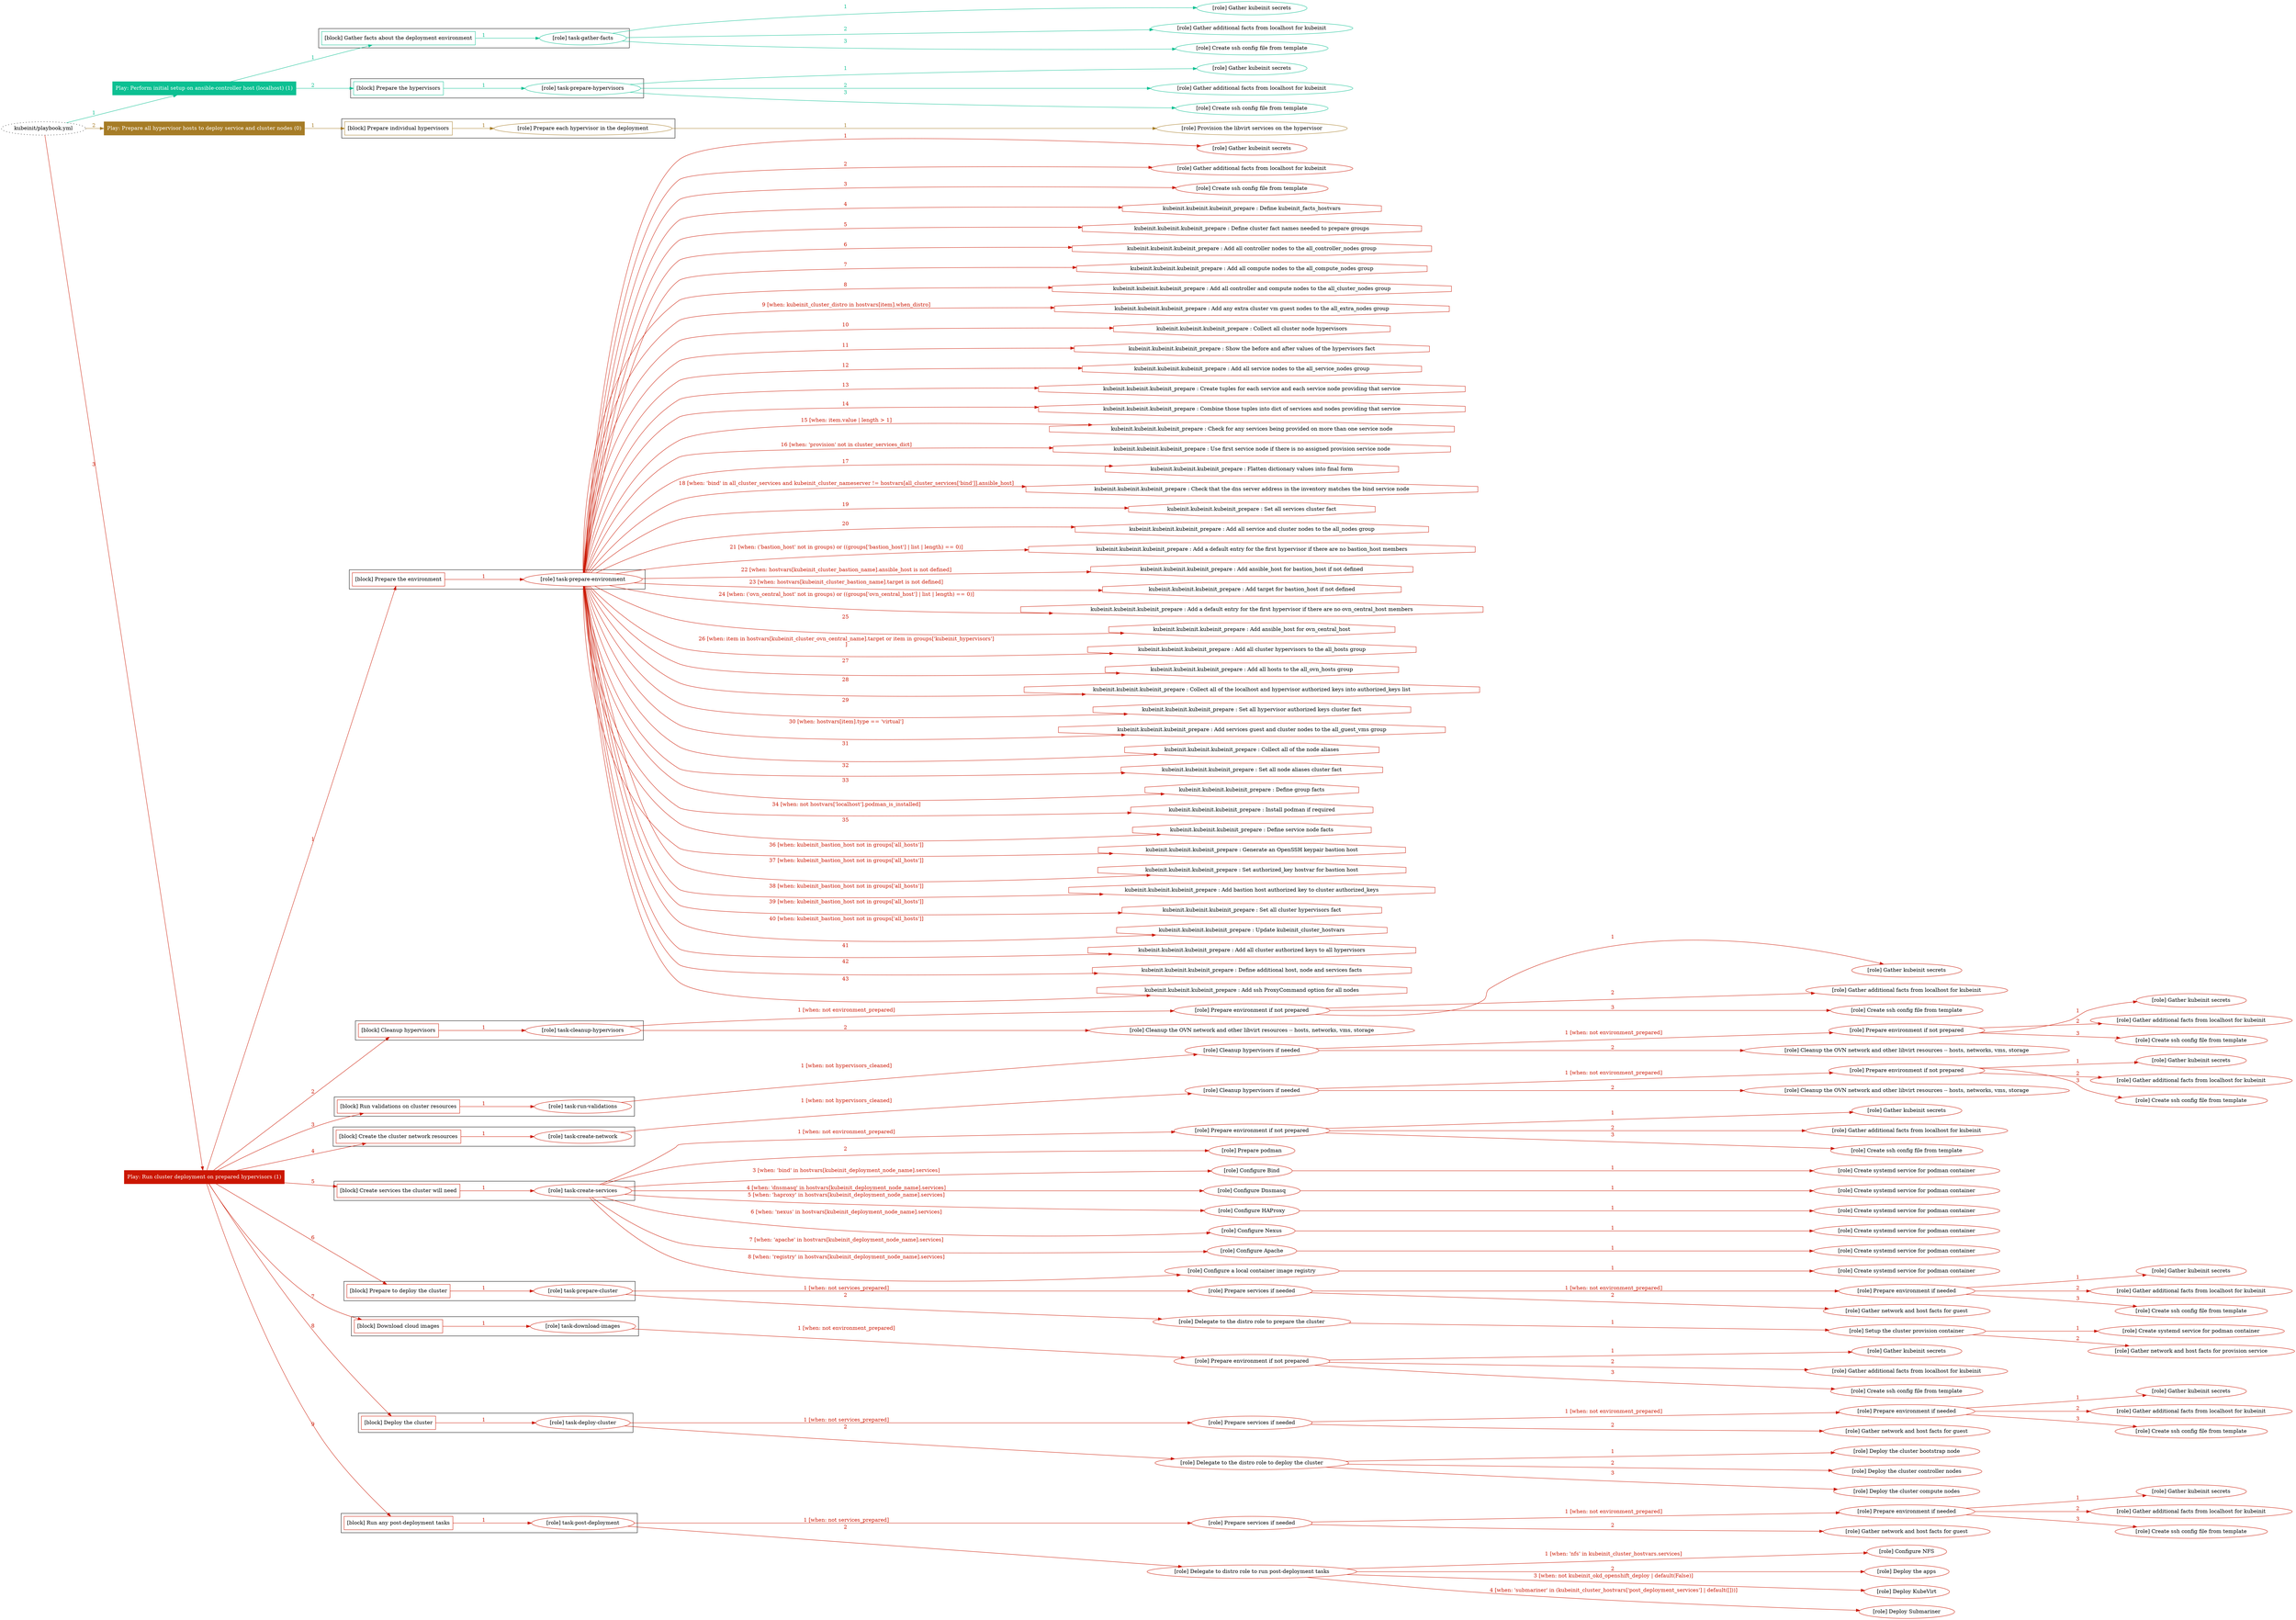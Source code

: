 digraph {
	graph [concentrate=true ordering=in rankdir=LR ratio=fill]
	edge [esep=5 sep=10]
	"kubeinit/playbook.yml" [URL="/home/runner/work/kubeinit/kubeinit/kubeinit/playbook.yml" id=playbook_752134ee style=dotted]
	play_75df3fef [label="Play: Perform initial setup on ansible-controller host (localhost) (1)" URL="/home/runner/work/kubeinit/kubeinit/kubeinit/playbook.yml" color="#0cc092" fontcolor="#ffffff" id=play_75df3fef shape=box style=filled tooltip=localhost]
	"kubeinit/playbook.yml" -> play_75df3fef [label="1 " color="#0cc092" fontcolor="#0cc092" id=edge_9f468cc6 labeltooltip="1 " tooltip="1 "]
	subgraph "Gather kubeinit secrets" {
		role_b68caf70 [label="[role] Gather kubeinit secrets" URL="/home/runner/.ansible/collections/ansible_collections/kubeinit/kubeinit/roles/kubeinit_prepare/tasks/gather_kubeinit_facts.yml" color="#0cc092" id=role_b68caf70 tooltip="Gather kubeinit secrets"]
	}
	subgraph "Gather additional facts from localhost for kubeinit" {
		role_ba1fdf61 [label="[role] Gather additional facts from localhost for kubeinit" URL="/home/runner/.ansible/collections/ansible_collections/kubeinit/kubeinit/roles/kubeinit_prepare/tasks/gather_kubeinit_facts.yml" color="#0cc092" id=role_ba1fdf61 tooltip="Gather additional facts from localhost for kubeinit"]
	}
	subgraph "Create ssh config file from template" {
		role_3a225116 [label="[role] Create ssh config file from template" URL="/home/runner/.ansible/collections/ansible_collections/kubeinit/kubeinit/roles/kubeinit_prepare/tasks/gather_kubeinit_facts.yml" color="#0cc092" id=role_3a225116 tooltip="Create ssh config file from template"]
	}
	subgraph "task-gather-facts" {
		role_0b5f0d66 [label="[role] task-gather-facts" URL="/home/runner/work/kubeinit/kubeinit/kubeinit/playbook.yml" color="#0cc092" id=role_0b5f0d66 tooltip="task-gather-facts"]
		role_0b5f0d66 -> role_b68caf70 [label="1 " color="#0cc092" fontcolor="#0cc092" id=edge_2c664cbd labeltooltip="1 " tooltip="1 "]
		role_0b5f0d66 -> role_ba1fdf61 [label="2 " color="#0cc092" fontcolor="#0cc092" id=edge_79c1301d labeltooltip="2 " tooltip="2 "]
		role_0b5f0d66 -> role_3a225116 [label="3 " color="#0cc092" fontcolor="#0cc092" id=edge_c65ad438 labeltooltip="3 " tooltip="3 "]
	}
	subgraph "Gather kubeinit secrets" {
		role_87bf1240 [label="[role] Gather kubeinit secrets" URL="/home/runner/.ansible/collections/ansible_collections/kubeinit/kubeinit/roles/kubeinit_prepare/tasks/gather_kubeinit_facts.yml" color="#0cc092" id=role_87bf1240 tooltip="Gather kubeinit secrets"]
	}
	subgraph "Gather additional facts from localhost for kubeinit" {
		role_2c0f9d55 [label="[role] Gather additional facts from localhost for kubeinit" URL="/home/runner/.ansible/collections/ansible_collections/kubeinit/kubeinit/roles/kubeinit_prepare/tasks/gather_kubeinit_facts.yml" color="#0cc092" id=role_2c0f9d55 tooltip="Gather additional facts from localhost for kubeinit"]
	}
	subgraph "Create ssh config file from template" {
		role_fdc8255c [label="[role] Create ssh config file from template" URL="/home/runner/.ansible/collections/ansible_collections/kubeinit/kubeinit/roles/kubeinit_prepare/tasks/gather_kubeinit_facts.yml" color="#0cc092" id=role_fdc8255c tooltip="Create ssh config file from template"]
	}
	subgraph "task-prepare-hypervisors" {
		role_a5e6ab99 [label="[role] task-prepare-hypervisors" URL="/home/runner/work/kubeinit/kubeinit/kubeinit/playbook.yml" color="#0cc092" id=role_a5e6ab99 tooltip="task-prepare-hypervisors"]
		role_a5e6ab99 -> role_87bf1240 [label="1 " color="#0cc092" fontcolor="#0cc092" id=edge_a4a82cde labeltooltip="1 " tooltip="1 "]
		role_a5e6ab99 -> role_2c0f9d55 [label="2 " color="#0cc092" fontcolor="#0cc092" id=edge_dc6636c1 labeltooltip="2 " tooltip="2 "]
		role_a5e6ab99 -> role_fdc8255c [label="3 " color="#0cc092" fontcolor="#0cc092" id=edge_32d4f9b8 labeltooltip="3 " tooltip="3 "]
	}
	subgraph "Play: Perform initial setup on ansible-controller host (localhost) (1)" {
		play_75df3fef -> block_e36b1e1a [label=1 color="#0cc092" fontcolor="#0cc092" id=edge_2ca5e898 labeltooltip=1 tooltip=1]
		subgraph cluster_block_e36b1e1a {
			block_e36b1e1a [label="[block] Gather facts about the deployment environment" URL="/home/runner/work/kubeinit/kubeinit/kubeinit/playbook.yml" color="#0cc092" id=block_e36b1e1a labeltooltip="Gather facts about the deployment environment" shape=box tooltip="Gather facts about the deployment environment"]
			block_e36b1e1a -> role_0b5f0d66 [label="1 " color="#0cc092" fontcolor="#0cc092" id=edge_3b0d813e labeltooltip="1 " tooltip="1 "]
		}
		play_75df3fef -> block_3bfddf14 [label=2 color="#0cc092" fontcolor="#0cc092" id=edge_575dc409 labeltooltip=2 tooltip=2]
		subgraph cluster_block_3bfddf14 {
			block_3bfddf14 [label="[block] Prepare the hypervisors" URL="/home/runner/work/kubeinit/kubeinit/kubeinit/playbook.yml" color="#0cc092" id=block_3bfddf14 labeltooltip="Prepare the hypervisors" shape=box tooltip="Prepare the hypervisors"]
			block_3bfddf14 -> role_a5e6ab99 [label="1 " color="#0cc092" fontcolor="#0cc092" id=edge_137e9486 labeltooltip="1 " tooltip="1 "]
		}
	}
	play_04d2af67 [label="Play: Prepare all hypervisor hosts to deploy service and cluster nodes (0)" URL="/home/runner/work/kubeinit/kubeinit/kubeinit/playbook.yml" color="#a67c26" fontcolor="#ffffff" id=play_04d2af67 shape=box style=filled tooltip="Play: Prepare all hypervisor hosts to deploy service and cluster nodes (0)"]
	"kubeinit/playbook.yml" -> play_04d2af67 [label="2 " color="#a67c26" fontcolor="#a67c26" id=edge_537bb804 labeltooltip="2 " tooltip="2 "]
	subgraph "Provision the libvirt services on the hypervisor" {
		role_2d177fbf [label="[role] Provision the libvirt services on the hypervisor" URL="/home/runner/.ansible/collections/ansible_collections/kubeinit/kubeinit/roles/kubeinit_prepare/tasks/prepare_hypervisor.yml" color="#a67c26" id=role_2d177fbf tooltip="Provision the libvirt services on the hypervisor"]
	}
	subgraph "Prepare each hypervisor in the deployment" {
		role_bfb32d62 [label="[role] Prepare each hypervisor in the deployment" URL="/home/runner/work/kubeinit/kubeinit/kubeinit/playbook.yml" color="#a67c26" id=role_bfb32d62 tooltip="Prepare each hypervisor in the deployment"]
		role_bfb32d62 -> role_2d177fbf [label="1 " color="#a67c26" fontcolor="#a67c26" id=edge_8de281ed labeltooltip="1 " tooltip="1 "]
	}
	subgraph "Play: Prepare all hypervisor hosts to deploy service and cluster nodes (0)" {
		play_04d2af67 -> block_42356290 [label=1 color="#a67c26" fontcolor="#a67c26" id=edge_27066638 labeltooltip=1 tooltip=1]
		subgraph cluster_block_42356290 {
			block_42356290 [label="[block] Prepare individual hypervisors" URL="/home/runner/work/kubeinit/kubeinit/kubeinit/playbook.yml" color="#a67c26" id=block_42356290 labeltooltip="Prepare individual hypervisors" shape=box tooltip="Prepare individual hypervisors"]
			block_42356290 -> role_bfb32d62 [label="1 " color="#a67c26" fontcolor="#a67c26" id=edge_e4a68f2b labeltooltip="1 " tooltip="1 "]
		}
	}
	play_3d8d7e05 [label="Play: Run cluster deployment on prepared hypervisors (1)" URL="/home/runner/work/kubeinit/kubeinit/kubeinit/playbook.yml" color="#cb1601" fontcolor="#ffffff" id=play_3d8d7e05 shape=box style=filled tooltip=localhost]
	"kubeinit/playbook.yml" -> play_3d8d7e05 [label="3 " color="#cb1601" fontcolor="#cb1601" id=edge_d527ebd0 labeltooltip="3 " tooltip="3 "]
	subgraph "Gather kubeinit secrets" {
		role_c5af4cba [label="[role] Gather kubeinit secrets" URL="/home/runner/.ansible/collections/ansible_collections/kubeinit/kubeinit/roles/kubeinit_prepare/tasks/gather_kubeinit_facts.yml" color="#cb1601" id=role_c5af4cba tooltip="Gather kubeinit secrets"]
	}
	subgraph "Gather additional facts from localhost for kubeinit" {
		role_a22b7439 [label="[role] Gather additional facts from localhost for kubeinit" URL="/home/runner/.ansible/collections/ansible_collections/kubeinit/kubeinit/roles/kubeinit_prepare/tasks/gather_kubeinit_facts.yml" color="#cb1601" id=role_a22b7439 tooltip="Gather additional facts from localhost for kubeinit"]
	}
	subgraph "Create ssh config file from template" {
		role_e889ae6d [label="[role] Create ssh config file from template" URL="/home/runner/.ansible/collections/ansible_collections/kubeinit/kubeinit/roles/kubeinit_prepare/tasks/gather_kubeinit_facts.yml" color="#cb1601" id=role_e889ae6d tooltip="Create ssh config file from template"]
	}
	subgraph "task-prepare-environment" {
		role_88f955dd [label="[role] task-prepare-environment" URL="/home/runner/work/kubeinit/kubeinit/kubeinit/playbook.yml" color="#cb1601" id=role_88f955dd tooltip="task-prepare-environment"]
		role_88f955dd -> role_c5af4cba [label="1 " color="#cb1601" fontcolor="#cb1601" id=edge_092646fc labeltooltip="1 " tooltip="1 "]
		role_88f955dd -> role_a22b7439 [label="2 " color="#cb1601" fontcolor="#cb1601" id=edge_848d44ab labeltooltip="2 " tooltip="2 "]
		role_88f955dd -> role_e889ae6d [label="3 " color="#cb1601" fontcolor="#cb1601" id=edge_08391ba5 labeltooltip="3 " tooltip="3 "]
		task_94b51f9d [label="kubeinit.kubeinit.kubeinit_prepare : Define kubeinit_facts_hostvars" URL="/home/runner/.ansible/collections/ansible_collections/kubeinit/kubeinit/roles/kubeinit_prepare/tasks/main.yml" color="#cb1601" id=task_94b51f9d shape=octagon tooltip="kubeinit.kubeinit.kubeinit_prepare : Define kubeinit_facts_hostvars"]
		role_88f955dd -> task_94b51f9d [label="4 " color="#cb1601" fontcolor="#cb1601" id=edge_6cf57d6e labeltooltip="4 " tooltip="4 "]
		task_036146f1 [label="kubeinit.kubeinit.kubeinit_prepare : Define cluster fact names needed to prepare groups" URL="/home/runner/.ansible/collections/ansible_collections/kubeinit/kubeinit/roles/kubeinit_prepare/tasks/main.yml" color="#cb1601" id=task_036146f1 shape=octagon tooltip="kubeinit.kubeinit.kubeinit_prepare : Define cluster fact names needed to prepare groups"]
		role_88f955dd -> task_036146f1 [label="5 " color="#cb1601" fontcolor="#cb1601" id=edge_1fc40fb3 labeltooltip="5 " tooltip="5 "]
		task_49ebb0db [label="kubeinit.kubeinit.kubeinit_prepare : Add all controller nodes to the all_controller_nodes group" URL="/home/runner/.ansible/collections/ansible_collections/kubeinit/kubeinit/roles/kubeinit_prepare/tasks/prepare_groups.yml" color="#cb1601" id=task_49ebb0db shape=octagon tooltip="kubeinit.kubeinit.kubeinit_prepare : Add all controller nodes to the all_controller_nodes group"]
		role_88f955dd -> task_49ebb0db [label="6 " color="#cb1601" fontcolor="#cb1601" id=edge_9bc03b3e labeltooltip="6 " tooltip="6 "]
		task_fad4c5d8 [label="kubeinit.kubeinit.kubeinit_prepare : Add all compute nodes to the all_compute_nodes group" URL="/home/runner/.ansible/collections/ansible_collections/kubeinit/kubeinit/roles/kubeinit_prepare/tasks/prepare_groups.yml" color="#cb1601" id=task_fad4c5d8 shape=octagon tooltip="kubeinit.kubeinit.kubeinit_prepare : Add all compute nodes to the all_compute_nodes group"]
		role_88f955dd -> task_fad4c5d8 [label="7 " color="#cb1601" fontcolor="#cb1601" id=edge_b81b6a35 labeltooltip="7 " tooltip="7 "]
		task_81b9e90c [label="kubeinit.kubeinit.kubeinit_prepare : Add all controller and compute nodes to the all_cluster_nodes group" URL="/home/runner/.ansible/collections/ansible_collections/kubeinit/kubeinit/roles/kubeinit_prepare/tasks/prepare_groups.yml" color="#cb1601" id=task_81b9e90c shape=octagon tooltip="kubeinit.kubeinit.kubeinit_prepare : Add all controller and compute nodes to the all_cluster_nodes group"]
		role_88f955dd -> task_81b9e90c [label="8 " color="#cb1601" fontcolor="#cb1601" id=edge_b78bec9e labeltooltip="8 " tooltip="8 "]
		task_d96f0780 [label="kubeinit.kubeinit.kubeinit_prepare : Add any extra cluster vm guest nodes to the all_extra_nodes group" URL="/home/runner/.ansible/collections/ansible_collections/kubeinit/kubeinit/roles/kubeinit_prepare/tasks/prepare_groups.yml" color="#cb1601" id=task_d96f0780 shape=octagon tooltip="kubeinit.kubeinit.kubeinit_prepare : Add any extra cluster vm guest nodes to the all_extra_nodes group"]
		role_88f955dd -> task_d96f0780 [label="9 [when: kubeinit_cluster_distro in hostvars[item].when_distro]" color="#cb1601" fontcolor="#cb1601" id=edge_3ab4dd60 labeltooltip="9 [when: kubeinit_cluster_distro in hostvars[item].when_distro]" tooltip="9 [when: kubeinit_cluster_distro in hostvars[item].when_distro]"]
		task_2360d66d [label="kubeinit.kubeinit.kubeinit_prepare : Collect all cluster node hypervisors" URL="/home/runner/.ansible/collections/ansible_collections/kubeinit/kubeinit/roles/kubeinit_prepare/tasks/prepare_groups.yml" color="#cb1601" id=task_2360d66d shape=octagon tooltip="kubeinit.kubeinit.kubeinit_prepare : Collect all cluster node hypervisors"]
		role_88f955dd -> task_2360d66d [label="10 " color="#cb1601" fontcolor="#cb1601" id=edge_4ce86235 labeltooltip="10 " tooltip="10 "]
		task_b945b4b5 [label="kubeinit.kubeinit.kubeinit_prepare : Show the before and after values of the hypervisors fact" URL="/home/runner/.ansible/collections/ansible_collections/kubeinit/kubeinit/roles/kubeinit_prepare/tasks/prepare_groups.yml" color="#cb1601" id=task_b945b4b5 shape=octagon tooltip="kubeinit.kubeinit.kubeinit_prepare : Show the before and after values of the hypervisors fact"]
		role_88f955dd -> task_b945b4b5 [label="11 " color="#cb1601" fontcolor="#cb1601" id=edge_1474d2c4 labeltooltip="11 " tooltip="11 "]
		task_9ec1b908 [label="kubeinit.kubeinit.kubeinit_prepare : Add all service nodes to the all_service_nodes group" URL="/home/runner/.ansible/collections/ansible_collections/kubeinit/kubeinit/roles/kubeinit_prepare/tasks/prepare_groups.yml" color="#cb1601" id=task_9ec1b908 shape=octagon tooltip="kubeinit.kubeinit.kubeinit_prepare : Add all service nodes to the all_service_nodes group"]
		role_88f955dd -> task_9ec1b908 [label="12 " color="#cb1601" fontcolor="#cb1601" id=edge_1cbb2d48 labeltooltip="12 " tooltip="12 "]
		task_17b5bcce [label="kubeinit.kubeinit.kubeinit_prepare : Create tuples for each service and each service node providing that service" URL="/home/runner/.ansible/collections/ansible_collections/kubeinit/kubeinit/roles/kubeinit_prepare/tasks/prepare_groups.yml" color="#cb1601" id=task_17b5bcce shape=octagon tooltip="kubeinit.kubeinit.kubeinit_prepare : Create tuples for each service and each service node providing that service"]
		role_88f955dd -> task_17b5bcce [label="13 " color="#cb1601" fontcolor="#cb1601" id=edge_3bab067f labeltooltip="13 " tooltip="13 "]
		task_f4231ace [label="kubeinit.kubeinit.kubeinit_prepare : Combine those tuples into dict of services and nodes providing that service" URL="/home/runner/.ansible/collections/ansible_collections/kubeinit/kubeinit/roles/kubeinit_prepare/tasks/prepare_groups.yml" color="#cb1601" id=task_f4231ace shape=octagon tooltip="kubeinit.kubeinit.kubeinit_prepare : Combine those tuples into dict of services and nodes providing that service"]
		role_88f955dd -> task_f4231ace [label="14 " color="#cb1601" fontcolor="#cb1601" id=edge_e56792cc labeltooltip="14 " tooltip="14 "]
		task_2d9d48af [label="kubeinit.kubeinit.kubeinit_prepare : Check for any services being provided on more than one service node" URL="/home/runner/.ansible/collections/ansible_collections/kubeinit/kubeinit/roles/kubeinit_prepare/tasks/prepare_groups.yml" color="#cb1601" id=task_2d9d48af shape=octagon tooltip="kubeinit.kubeinit.kubeinit_prepare : Check for any services being provided on more than one service node"]
		role_88f955dd -> task_2d9d48af [label="15 [when: item.value | length > 1]" color="#cb1601" fontcolor="#cb1601" id=edge_77150597 labeltooltip="15 [when: item.value | length > 1]" tooltip="15 [when: item.value | length > 1]"]
		task_9c1701d6 [label="kubeinit.kubeinit.kubeinit_prepare : Use first service node if there is no assigned provision service node" URL="/home/runner/.ansible/collections/ansible_collections/kubeinit/kubeinit/roles/kubeinit_prepare/tasks/prepare_groups.yml" color="#cb1601" id=task_9c1701d6 shape=octagon tooltip="kubeinit.kubeinit.kubeinit_prepare : Use first service node if there is no assigned provision service node"]
		role_88f955dd -> task_9c1701d6 [label="16 [when: 'provision' not in cluster_services_dict]" color="#cb1601" fontcolor="#cb1601" id=edge_04704c43 labeltooltip="16 [when: 'provision' not in cluster_services_dict]" tooltip="16 [when: 'provision' not in cluster_services_dict]"]
		task_bc0a0022 [label="kubeinit.kubeinit.kubeinit_prepare : Flatten dictionary values into final form" URL="/home/runner/.ansible/collections/ansible_collections/kubeinit/kubeinit/roles/kubeinit_prepare/tasks/prepare_groups.yml" color="#cb1601" id=task_bc0a0022 shape=octagon tooltip="kubeinit.kubeinit.kubeinit_prepare : Flatten dictionary values into final form"]
		role_88f955dd -> task_bc0a0022 [label="17 " color="#cb1601" fontcolor="#cb1601" id=edge_2a0a27ce labeltooltip="17 " tooltip="17 "]
		task_8b9413dc [label="kubeinit.kubeinit.kubeinit_prepare : Check that the dns server address in the inventory matches the bind service node" URL="/home/runner/.ansible/collections/ansible_collections/kubeinit/kubeinit/roles/kubeinit_prepare/tasks/prepare_groups.yml" color="#cb1601" id=task_8b9413dc shape=octagon tooltip="kubeinit.kubeinit.kubeinit_prepare : Check that the dns server address in the inventory matches the bind service node"]
		role_88f955dd -> task_8b9413dc [label="18 [when: 'bind' in all_cluster_services and kubeinit_cluster_nameserver != hostvars[all_cluster_services['bind']].ansible_host]" color="#cb1601" fontcolor="#cb1601" id=edge_350abbe5 labeltooltip="18 [when: 'bind' in all_cluster_services and kubeinit_cluster_nameserver != hostvars[all_cluster_services['bind']].ansible_host]" tooltip="18 [when: 'bind' in all_cluster_services and kubeinit_cluster_nameserver != hostvars[all_cluster_services['bind']].ansible_host]"]
		task_d283a5b6 [label="kubeinit.kubeinit.kubeinit_prepare : Set all services cluster fact" URL="/home/runner/.ansible/collections/ansible_collections/kubeinit/kubeinit/roles/kubeinit_prepare/tasks/prepare_groups.yml" color="#cb1601" id=task_d283a5b6 shape=octagon tooltip="kubeinit.kubeinit.kubeinit_prepare : Set all services cluster fact"]
		role_88f955dd -> task_d283a5b6 [label="19 " color="#cb1601" fontcolor="#cb1601" id=edge_b7dd0cbd labeltooltip="19 " tooltip="19 "]
		task_ebf1ac66 [label="kubeinit.kubeinit.kubeinit_prepare : Add all service and cluster nodes to the all_nodes group" URL="/home/runner/.ansible/collections/ansible_collections/kubeinit/kubeinit/roles/kubeinit_prepare/tasks/prepare_groups.yml" color="#cb1601" id=task_ebf1ac66 shape=octagon tooltip="kubeinit.kubeinit.kubeinit_prepare : Add all service and cluster nodes to the all_nodes group"]
		role_88f955dd -> task_ebf1ac66 [label="20 " color="#cb1601" fontcolor="#cb1601" id=edge_190efca5 labeltooltip="20 " tooltip="20 "]
		task_19f5f9c1 [label="kubeinit.kubeinit.kubeinit_prepare : Add a default entry for the first hypervisor if there are no bastion_host members" URL="/home/runner/.ansible/collections/ansible_collections/kubeinit/kubeinit/roles/kubeinit_prepare/tasks/prepare_groups.yml" color="#cb1601" id=task_19f5f9c1 shape=octagon tooltip="kubeinit.kubeinit.kubeinit_prepare : Add a default entry for the first hypervisor if there are no bastion_host members"]
		role_88f955dd -> task_19f5f9c1 [label="21 [when: ('bastion_host' not in groups) or ((groups['bastion_host'] | list | length) == 0)]" color="#cb1601" fontcolor="#cb1601" id=edge_1c3f4424 labeltooltip="21 [when: ('bastion_host' not in groups) or ((groups['bastion_host'] | list | length) == 0)]" tooltip="21 [when: ('bastion_host' not in groups) or ((groups['bastion_host'] | list | length) == 0)]"]
		task_47b8e7d1 [label="kubeinit.kubeinit.kubeinit_prepare : Add ansible_host for bastion_host if not defined" URL="/home/runner/.ansible/collections/ansible_collections/kubeinit/kubeinit/roles/kubeinit_prepare/tasks/prepare_groups.yml" color="#cb1601" id=task_47b8e7d1 shape=octagon tooltip="kubeinit.kubeinit.kubeinit_prepare : Add ansible_host for bastion_host if not defined"]
		role_88f955dd -> task_47b8e7d1 [label="22 [when: hostvars[kubeinit_cluster_bastion_name].ansible_host is not defined]" color="#cb1601" fontcolor="#cb1601" id=edge_beaf156d labeltooltip="22 [when: hostvars[kubeinit_cluster_bastion_name].ansible_host is not defined]" tooltip="22 [when: hostvars[kubeinit_cluster_bastion_name].ansible_host is not defined]"]
		task_367f6c62 [label="kubeinit.kubeinit.kubeinit_prepare : Add target for bastion_host if not defined" URL="/home/runner/.ansible/collections/ansible_collections/kubeinit/kubeinit/roles/kubeinit_prepare/tasks/prepare_groups.yml" color="#cb1601" id=task_367f6c62 shape=octagon tooltip="kubeinit.kubeinit.kubeinit_prepare : Add target for bastion_host if not defined"]
		role_88f955dd -> task_367f6c62 [label="23 [when: hostvars[kubeinit_cluster_bastion_name].target is not defined]" color="#cb1601" fontcolor="#cb1601" id=edge_9fb932eb labeltooltip="23 [when: hostvars[kubeinit_cluster_bastion_name].target is not defined]" tooltip="23 [when: hostvars[kubeinit_cluster_bastion_name].target is not defined]"]
		task_76a15b66 [label="kubeinit.kubeinit.kubeinit_prepare : Add a default entry for the first hypervisor if there are no ovn_central_host members" URL="/home/runner/.ansible/collections/ansible_collections/kubeinit/kubeinit/roles/kubeinit_prepare/tasks/prepare_groups.yml" color="#cb1601" id=task_76a15b66 shape=octagon tooltip="kubeinit.kubeinit.kubeinit_prepare : Add a default entry for the first hypervisor if there are no ovn_central_host members"]
		role_88f955dd -> task_76a15b66 [label="24 [when: ('ovn_central_host' not in groups) or ((groups['ovn_central_host'] | list | length) == 0)]" color="#cb1601" fontcolor="#cb1601" id=edge_ee5a43b7 labeltooltip="24 [when: ('ovn_central_host' not in groups) or ((groups['ovn_central_host'] | list | length) == 0)]" tooltip="24 [when: ('ovn_central_host' not in groups) or ((groups['ovn_central_host'] | list | length) == 0)]"]
		task_845a3e39 [label="kubeinit.kubeinit.kubeinit_prepare : Add ansible_host for ovn_central_host" URL="/home/runner/.ansible/collections/ansible_collections/kubeinit/kubeinit/roles/kubeinit_prepare/tasks/prepare_groups.yml" color="#cb1601" id=task_845a3e39 shape=octagon tooltip="kubeinit.kubeinit.kubeinit_prepare : Add ansible_host for ovn_central_host"]
		role_88f955dd -> task_845a3e39 [label="25 " color="#cb1601" fontcolor="#cb1601" id=edge_5fc7ea84 labeltooltip="25 " tooltip="25 "]
		task_93c7c035 [label="kubeinit.kubeinit.kubeinit_prepare : Add all cluster hypervisors to the all_hosts group" URL="/home/runner/.ansible/collections/ansible_collections/kubeinit/kubeinit/roles/kubeinit_prepare/tasks/prepare_groups.yml" color="#cb1601" id=task_93c7c035 shape=octagon tooltip="kubeinit.kubeinit.kubeinit_prepare : Add all cluster hypervisors to the all_hosts group"]
		role_88f955dd -> task_93c7c035 [label="26 [when: item in hostvars[kubeinit_cluster_ovn_central_name].target or item in groups['kubeinit_hypervisors']
]" color="#cb1601" fontcolor="#cb1601" id=edge_13e9d4e0 labeltooltip="26 [when: item in hostvars[kubeinit_cluster_ovn_central_name].target or item in groups['kubeinit_hypervisors']
]" tooltip="26 [when: item in hostvars[kubeinit_cluster_ovn_central_name].target or item in groups['kubeinit_hypervisors']
]"]
		task_7300379c [label="kubeinit.kubeinit.kubeinit_prepare : Add all hosts to the all_ovn_hosts group" URL="/home/runner/.ansible/collections/ansible_collections/kubeinit/kubeinit/roles/kubeinit_prepare/tasks/prepare_groups.yml" color="#cb1601" id=task_7300379c shape=octagon tooltip="kubeinit.kubeinit.kubeinit_prepare : Add all hosts to the all_ovn_hosts group"]
		role_88f955dd -> task_7300379c [label="27 " color="#cb1601" fontcolor="#cb1601" id=edge_1937bc16 labeltooltip="27 " tooltip="27 "]
		task_a6d604b7 [label="kubeinit.kubeinit.kubeinit_prepare : Collect all of the localhost and hypervisor authorized keys into authorized_keys list" URL="/home/runner/.ansible/collections/ansible_collections/kubeinit/kubeinit/roles/kubeinit_prepare/tasks/prepare_groups.yml" color="#cb1601" id=task_a6d604b7 shape=octagon tooltip="kubeinit.kubeinit.kubeinit_prepare : Collect all of the localhost and hypervisor authorized keys into authorized_keys list"]
		role_88f955dd -> task_a6d604b7 [label="28 " color="#cb1601" fontcolor="#cb1601" id=edge_38a04043 labeltooltip="28 " tooltip="28 "]
		task_3b0aebc6 [label="kubeinit.kubeinit.kubeinit_prepare : Set all hypervisor authorized keys cluster fact" URL="/home/runner/.ansible/collections/ansible_collections/kubeinit/kubeinit/roles/kubeinit_prepare/tasks/prepare_groups.yml" color="#cb1601" id=task_3b0aebc6 shape=octagon tooltip="kubeinit.kubeinit.kubeinit_prepare : Set all hypervisor authorized keys cluster fact"]
		role_88f955dd -> task_3b0aebc6 [label="29 " color="#cb1601" fontcolor="#cb1601" id=edge_997cb54b labeltooltip="29 " tooltip="29 "]
		task_777a2028 [label="kubeinit.kubeinit.kubeinit_prepare : Add services guest and cluster nodes to the all_guest_vms group" URL="/home/runner/.ansible/collections/ansible_collections/kubeinit/kubeinit/roles/kubeinit_prepare/tasks/prepare_groups.yml" color="#cb1601" id=task_777a2028 shape=octagon tooltip="kubeinit.kubeinit.kubeinit_prepare : Add services guest and cluster nodes to the all_guest_vms group"]
		role_88f955dd -> task_777a2028 [label="30 [when: hostvars[item].type == 'virtual']" color="#cb1601" fontcolor="#cb1601" id=edge_fefe000b labeltooltip="30 [when: hostvars[item].type == 'virtual']" tooltip="30 [when: hostvars[item].type == 'virtual']"]
		task_2ed2e70d [label="kubeinit.kubeinit.kubeinit_prepare : Collect all of the node aliases" URL="/home/runner/.ansible/collections/ansible_collections/kubeinit/kubeinit/roles/kubeinit_prepare/tasks/prepare_groups.yml" color="#cb1601" id=task_2ed2e70d shape=octagon tooltip="kubeinit.kubeinit.kubeinit_prepare : Collect all of the node aliases"]
		role_88f955dd -> task_2ed2e70d [label="31 " color="#cb1601" fontcolor="#cb1601" id=edge_3b39149b labeltooltip="31 " tooltip="31 "]
		task_67a93386 [label="kubeinit.kubeinit.kubeinit_prepare : Set all node aliases cluster fact" URL="/home/runner/.ansible/collections/ansible_collections/kubeinit/kubeinit/roles/kubeinit_prepare/tasks/prepare_groups.yml" color="#cb1601" id=task_67a93386 shape=octagon tooltip="kubeinit.kubeinit.kubeinit_prepare : Set all node aliases cluster fact"]
		role_88f955dd -> task_67a93386 [label="32 " color="#cb1601" fontcolor="#cb1601" id=edge_d90bada2 labeltooltip="32 " tooltip="32 "]
		task_6429a320 [label="kubeinit.kubeinit.kubeinit_prepare : Define group facts" URL="/home/runner/.ansible/collections/ansible_collections/kubeinit/kubeinit/roles/kubeinit_prepare/tasks/main.yml" color="#cb1601" id=task_6429a320 shape=octagon tooltip="kubeinit.kubeinit.kubeinit_prepare : Define group facts"]
		role_88f955dd -> task_6429a320 [label="33 " color="#cb1601" fontcolor="#cb1601" id=edge_60b06040 labeltooltip="33 " tooltip="33 "]
		task_5c071c66 [label="kubeinit.kubeinit.kubeinit_prepare : Install podman if required" URL="/home/runner/.ansible/collections/ansible_collections/kubeinit/kubeinit/roles/kubeinit_prepare/tasks/main.yml" color="#cb1601" id=task_5c071c66 shape=octagon tooltip="kubeinit.kubeinit.kubeinit_prepare : Install podman if required"]
		role_88f955dd -> task_5c071c66 [label="34 [when: not hostvars['localhost'].podman_is_installed]" color="#cb1601" fontcolor="#cb1601" id=edge_57df558f labeltooltip="34 [when: not hostvars['localhost'].podman_is_installed]" tooltip="34 [when: not hostvars['localhost'].podman_is_installed]"]
		task_d0e37135 [label="kubeinit.kubeinit.kubeinit_prepare : Define service node facts" URL="/home/runner/.ansible/collections/ansible_collections/kubeinit/kubeinit/roles/kubeinit_prepare/tasks/main.yml" color="#cb1601" id=task_d0e37135 shape=octagon tooltip="kubeinit.kubeinit.kubeinit_prepare : Define service node facts"]
		role_88f955dd -> task_d0e37135 [label="35 " color="#cb1601" fontcolor="#cb1601" id=edge_4442ce80 labeltooltip="35 " tooltip="35 "]
		task_81058026 [label="kubeinit.kubeinit.kubeinit_prepare : Generate an OpenSSH keypair bastion host" URL="/home/runner/.ansible/collections/ansible_collections/kubeinit/kubeinit/roles/kubeinit_prepare/tasks/main.yml" color="#cb1601" id=task_81058026 shape=octagon tooltip="kubeinit.kubeinit.kubeinit_prepare : Generate an OpenSSH keypair bastion host"]
		role_88f955dd -> task_81058026 [label="36 [when: kubeinit_bastion_host not in groups['all_hosts']]" color="#cb1601" fontcolor="#cb1601" id=edge_d85b62f3 labeltooltip="36 [when: kubeinit_bastion_host not in groups['all_hosts']]" tooltip="36 [when: kubeinit_bastion_host not in groups['all_hosts']]"]
		task_88f02002 [label="kubeinit.kubeinit.kubeinit_prepare : Set authorized_key hostvar for bastion host" URL="/home/runner/.ansible/collections/ansible_collections/kubeinit/kubeinit/roles/kubeinit_prepare/tasks/main.yml" color="#cb1601" id=task_88f02002 shape=octagon tooltip="kubeinit.kubeinit.kubeinit_prepare : Set authorized_key hostvar for bastion host"]
		role_88f955dd -> task_88f02002 [label="37 [when: kubeinit_bastion_host not in groups['all_hosts']]" color="#cb1601" fontcolor="#cb1601" id=edge_724736f7 labeltooltip="37 [when: kubeinit_bastion_host not in groups['all_hosts']]" tooltip="37 [when: kubeinit_bastion_host not in groups['all_hosts']]"]
		task_056418e2 [label="kubeinit.kubeinit.kubeinit_prepare : Add bastion host authorized key to cluster authorized_keys" URL="/home/runner/.ansible/collections/ansible_collections/kubeinit/kubeinit/roles/kubeinit_prepare/tasks/main.yml" color="#cb1601" id=task_056418e2 shape=octagon tooltip="kubeinit.kubeinit.kubeinit_prepare : Add bastion host authorized key to cluster authorized_keys"]
		role_88f955dd -> task_056418e2 [label="38 [when: kubeinit_bastion_host not in groups['all_hosts']]" color="#cb1601" fontcolor="#cb1601" id=edge_fe80f272 labeltooltip="38 [when: kubeinit_bastion_host not in groups['all_hosts']]" tooltip="38 [when: kubeinit_bastion_host not in groups['all_hosts']]"]
		task_376b114e [label="kubeinit.kubeinit.kubeinit_prepare : Set all cluster hypervisors fact" URL="/home/runner/.ansible/collections/ansible_collections/kubeinit/kubeinit/roles/kubeinit_prepare/tasks/main.yml" color="#cb1601" id=task_376b114e shape=octagon tooltip="kubeinit.kubeinit.kubeinit_prepare : Set all cluster hypervisors fact"]
		role_88f955dd -> task_376b114e [label="39 [when: kubeinit_bastion_host not in groups['all_hosts']]" color="#cb1601" fontcolor="#cb1601" id=edge_9fdee1c9 labeltooltip="39 [when: kubeinit_bastion_host not in groups['all_hosts']]" tooltip="39 [when: kubeinit_bastion_host not in groups['all_hosts']]"]
		task_214363f5 [label="kubeinit.kubeinit.kubeinit_prepare : Update kubeinit_cluster_hostvars" URL="/home/runner/.ansible/collections/ansible_collections/kubeinit/kubeinit/roles/kubeinit_prepare/tasks/main.yml" color="#cb1601" id=task_214363f5 shape=octagon tooltip="kubeinit.kubeinit.kubeinit_prepare : Update kubeinit_cluster_hostvars"]
		role_88f955dd -> task_214363f5 [label="40 [when: kubeinit_bastion_host not in groups['all_hosts']]" color="#cb1601" fontcolor="#cb1601" id=edge_47f67860 labeltooltip="40 [when: kubeinit_bastion_host not in groups['all_hosts']]" tooltip="40 [when: kubeinit_bastion_host not in groups['all_hosts']]"]
		task_bad799a6 [label="kubeinit.kubeinit.kubeinit_prepare : Add all cluster authorized keys to all hypervisors" URL="/home/runner/.ansible/collections/ansible_collections/kubeinit/kubeinit/roles/kubeinit_prepare/tasks/main.yml" color="#cb1601" id=task_bad799a6 shape=octagon tooltip="kubeinit.kubeinit.kubeinit_prepare : Add all cluster authorized keys to all hypervisors"]
		role_88f955dd -> task_bad799a6 [label="41 " color="#cb1601" fontcolor="#cb1601" id=edge_fb352312 labeltooltip="41 " tooltip="41 "]
		task_7db6c2d7 [label="kubeinit.kubeinit.kubeinit_prepare : Define additional host, node and services facts" URL="/home/runner/.ansible/collections/ansible_collections/kubeinit/kubeinit/roles/kubeinit_prepare/tasks/main.yml" color="#cb1601" id=task_7db6c2d7 shape=octagon tooltip="kubeinit.kubeinit.kubeinit_prepare : Define additional host, node and services facts"]
		role_88f955dd -> task_7db6c2d7 [label="42 " color="#cb1601" fontcolor="#cb1601" id=edge_87be7cfb labeltooltip="42 " tooltip="42 "]
		task_90dccc0b [label="kubeinit.kubeinit.kubeinit_prepare : Add ssh ProxyCommand option for all nodes" URL="/home/runner/.ansible/collections/ansible_collections/kubeinit/kubeinit/roles/kubeinit_prepare/tasks/main.yml" color="#cb1601" id=task_90dccc0b shape=octagon tooltip="kubeinit.kubeinit.kubeinit_prepare : Add ssh ProxyCommand option for all nodes"]
		role_88f955dd -> task_90dccc0b [label="43 " color="#cb1601" fontcolor="#cb1601" id=edge_8a79ebcf labeltooltip="43 " tooltip="43 "]
	}
	subgraph "Gather kubeinit secrets" {
		role_004e5e65 [label="[role] Gather kubeinit secrets" URL="/home/runner/.ansible/collections/ansible_collections/kubeinit/kubeinit/roles/kubeinit_prepare/tasks/gather_kubeinit_facts.yml" color="#cb1601" id=role_004e5e65 tooltip="Gather kubeinit secrets"]
	}
	subgraph "Gather additional facts from localhost for kubeinit" {
		role_183bb129 [label="[role] Gather additional facts from localhost for kubeinit" URL="/home/runner/.ansible/collections/ansible_collections/kubeinit/kubeinit/roles/kubeinit_prepare/tasks/gather_kubeinit_facts.yml" color="#cb1601" id=role_183bb129 tooltip="Gather additional facts from localhost for kubeinit"]
	}
	subgraph "Create ssh config file from template" {
		role_3f50f3e6 [label="[role] Create ssh config file from template" URL="/home/runner/.ansible/collections/ansible_collections/kubeinit/kubeinit/roles/kubeinit_prepare/tasks/gather_kubeinit_facts.yml" color="#cb1601" id=role_3f50f3e6 tooltip="Create ssh config file from template"]
	}
	subgraph "Prepare environment if not prepared" {
		role_a4f969bb [label="[role] Prepare environment if not prepared" URL="/home/runner/.ansible/collections/ansible_collections/kubeinit/kubeinit/roles/kubeinit_prepare/tasks/cleanup_hypervisors.yml" color="#cb1601" id=role_a4f969bb tooltip="Prepare environment if not prepared"]
		role_a4f969bb -> role_004e5e65 [label="1 " color="#cb1601" fontcolor="#cb1601" id=edge_c0c35803 labeltooltip="1 " tooltip="1 "]
		role_a4f969bb -> role_183bb129 [label="2 " color="#cb1601" fontcolor="#cb1601" id=edge_7294bd14 labeltooltip="2 " tooltip="2 "]
		role_a4f969bb -> role_3f50f3e6 [label="3 " color="#cb1601" fontcolor="#cb1601" id=edge_e9ff2259 labeltooltip="3 " tooltip="3 "]
	}
	subgraph "Cleanup the OVN network and other libvirt resources -- hosts, networks, vms, storage" {
		role_c08e3efa [label="[role] Cleanup the OVN network and other libvirt resources -- hosts, networks, vms, storage" URL="/home/runner/.ansible/collections/ansible_collections/kubeinit/kubeinit/roles/kubeinit_prepare/tasks/cleanup_hypervisors.yml" color="#cb1601" id=role_c08e3efa tooltip="Cleanup the OVN network and other libvirt resources -- hosts, networks, vms, storage"]
	}
	subgraph "task-cleanup-hypervisors" {
		role_b4c91184 [label="[role] task-cleanup-hypervisors" URL="/home/runner/work/kubeinit/kubeinit/kubeinit/playbook.yml" color="#cb1601" id=role_b4c91184 tooltip="task-cleanup-hypervisors"]
		role_b4c91184 -> role_a4f969bb [label="1 [when: not environment_prepared]" color="#cb1601" fontcolor="#cb1601" id=edge_77cd065b labeltooltip="1 [when: not environment_prepared]" tooltip="1 [when: not environment_prepared]"]
		role_b4c91184 -> role_c08e3efa [label="2 " color="#cb1601" fontcolor="#cb1601" id=edge_d7387fb2 labeltooltip="2 " tooltip="2 "]
	}
	subgraph "Gather kubeinit secrets" {
		role_c93ab522 [label="[role] Gather kubeinit secrets" URL="/home/runner/.ansible/collections/ansible_collections/kubeinit/kubeinit/roles/kubeinit_prepare/tasks/gather_kubeinit_facts.yml" color="#cb1601" id=role_c93ab522 tooltip="Gather kubeinit secrets"]
	}
	subgraph "Gather additional facts from localhost for kubeinit" {
		role_74251cea [label="[role] Gather additional facts from localhost for kubeinit" URL="/home/runner/.ansible/collections/ansible_collections/kubeinit/kubeinit/roles/kubeinit_prepare/tasks/gather_kubeinit_facts.yml" color="#cb1601" id=role_74251cea tooltip="Gather additional facts from localhost for kubeinit"]
	}
	subgraph "Create ssh config file from template" {
		role_cdefd0a4 [label="[role] Create ssh config file from template" URL="/home/runner/.ansible/collections/ansible_collections/kubeinit/kubeinit/roles/kubeinit_prepare/tasks/gather_kubeinit_facts.yml" color="#cb1601" id=role_cdefd0a4 tooltip="Create ssh config file from template"]
	}
	subgraph "Prepare environment if not prepared" {
		role_11a6170f [label="[role] Prepare environment if not prepared" URL="/home/runner/.ansible/collections/ansible_collections/kubeinit/kubeinit/roles/kubeinit_prepare/tasks/cleanup_hypervisors.yml" color="#cb1601" id=role_11a6170f tooltip="Prepare environment if not prepared"]
		role_11a6170f -> role_c93ab522 [label="1 " color="#cb1601" fontcolor="#cb1601" id=edge_cd712974 labeltooltip="1 " tooltip="1 "]
		role_11a6170f -> role_74251cea [label="2 " color="#cb1601" fontcolor="#cb1601" id=edge_60961d3e labeltooltip="2 " tooltip="2 "]
		role_11a6170f -> role_cdefd0a4 [label="3 " color="#cb1601" fontcolor="#cb1601" id=edge_c8b9bead labeltooltip="3 " tooltip="3 "]
	}
	subgraph "Cleanup the OVN network and other libvirt resources -- hosts, networks, vms, storage" {
		role_5b594cbf [label="[role] Cleanup the OVN network and other libvirt resources -- hosts, networks, vms, storage" URL="/home/runner/.ansible/collections/ansible_collections/kubeinit/kubeinit/roles/kubeinit_prepare/tasks/cleanup_hypervisors.yml" color="#cb1601" id=role_5b594cbf tooltip="Cleanup the OVN network and other libvirt resources -- hosts, networks, vms, storage"]
	}
	subgraph "Cleanup hypervisors if needed" {
		role_b705c1ca [label="[role] Cleanup hypervisors if needed" URL="/home/runner/.ansible/collections/ansible_collections/kubeinit/kubeinit/roles/kubeinit_validations/tasks/main.yml" color="#cb1601" id=role_b705c1ca tooltip="Cleanup hypervisors if needed"]
		role_b705c1ca -> role_11a6170f [label="1 [when: not environment_prepared]" color="#cb1601" fontcolor="#cb1601" id=edge_b33c6a3a labeltooltip="1 [when: not environment_prepared]" tooltip="1 [when: not environment_prepared]"]
		role_b705c1ca -> role_5b594cbf [label="2 " color="#cb1601" fontcolor="#cb1601" id=edge_65d7e2c3 labeltooltip="2 " tooltip="2 "]
	}
	subgraph "task-run-validations" {
		role_8c8953ab [label="[role] task-run-validations" URL="/home/runner/work/kubeinit/kubeinit/kubeinit/playbook.yml" color="#cb1601" id=role_8c8953ab tooltip="task-run-validations"]
		role_8c8953ab -> role_b705c1ca [label="1 [when: not hypervisors_cleaned]" color="#cb1601" fontcolor="#cb1601" id=edge_85b44bdb labeltooltip="1 [when: not hypervisors_cleaned]" tooltip="1 [when: not hypervisors_cleaned]"]
	}
	subgraph "Gather kubeinit secrets" {
		role_d2292410 [label="[role] Gather kubeinit secrets" URL="/home/runner/.ansible/collections/ansible_collections/kubeinit/kubeinit/roles/kubeinit_prepare/tasks/gather_kubeinit_facts.yml" color="#cb1601" id=role_d2292410 tooltip="Gather kubeinit secrets"]
	}
	subgraph "Gather additional facts from localhost for kubeinit" {
		role_b315d7b2 [label="[role] Gather additional facts from localhost for kubeinit" URL="/home/runner/.ansible/collections/ansible_collections/kubeinit/kubeinit/roles/kubeinit_prepare/tasks/gather_kubeinit_facts.yml" color="#cb1601" id=role_b315d7b2 tooltip="Gather additional facts from localhost for kubeinit"]
	}
	subgraph "Create ssh config file from template" {
		role_7daa7386 [label="[role] Create ssh config file from template" URL="/home/runner/.ansible/collections/ansible_collections/kubeinit/kubeinit/roles/kubeinit_prepare/tasks/gather_kubeinit_facts.yml" color="#cb1601" id=role_7daa7386 tooltip="Create ssh config file from template"]
	}
	subgraph "Prepare environment if not prepared" {
		role_32f2e51b [label="[role] Prepare environment if not prepared" URL="/home/runner/.ansible/collections/ansible_collections/kubeinit/kubeinit/roles/kubeinit_prepare/tasks/cleanup_hypervisors.yml" color="#cb1601" id=role_32f2e51b tooltip="Prepare environment if not prepared"]
		role_32f2e51b -> role_d2292410 [label="1 " color="#cb1601" fontcolor="#cb1601" id=edge_64691ae5 labeltooltip="1 " tooltip="1 "]
		role_32f2e51b -> role_b315d7b2 [label="2 " color="#cb1601" fontcolor="#cb1601" id=edge_3a3a6861 labeltooltip="2 " tooltip="2 "]
		role_32f2e51b -> role_7daa7386 [label="3 " color="#cb1601" fontcolor="#cb1601" id=edge_6099dbf5 labeltooltip="3 " tooltip="3 "]
	}
	subgraph "Cleanup the OVN network and other libvirt resources -- hosts, networks, vms, storage" {
		role_686717e5 [label="[role] Cleanup the OVN network and other libvirt resources -- hosts, networks, vms, storage" URL="/home/runner/.ansible/collections/ansible_collections/kubeinit/kubeinit/roles/kubeinit_prepare/tasks/cleanup_hypervisors.yml" color="#cb1601" id=role_686717e5 tooltip="Cleanup the OVN network and other libvirt resources -- hosts, networks, vms, storage"]
	}
	subgraph "Cleanup hypervisors if needed" {
		role_b7b1b260 [label="[role] Cleanup hypervisors if needed" URL="/home/runner/.ansible/collections/ansible_collections/kubeinit/kubeinit/roles/kubeinit_libvirt/tasks/create_network.yml" color="#cb1601" id=role_b7b1b260 tooltip="Cleanup hypervisors if needed"]
		role_b7b1b260 -> role_32f2e51b [label="1 [when: not environment_prepared]" color="#cb1601" fontcolor="#cb1601" id=edge_b56a3020 labeltooltip="1 [when: not environment_prepared]" tooltip="1 [when: not environment_prepared]"]
		role_b7b1b260 -> role_686717e5 [label="2 " color="#cb1601" fontcolor="#cb1601" id=edge_370054da labeltooltip="2 " tooltip="2 "]
	}
	subgraph "task-create-network" {
		role_a3b39efe [label="[role] task-create-network" URL="/home/runner/work/kubeinit/kubeinit/kubeinit/playbook.yml" color="#cb1601" id=role_a3b39efe tooltip="task-create-network"]
		role_a3b39efe -> role_b7b1b260 [label="1 [when: not hypervisors_cleaned]" color="#cb1601" fontcolor="#cb1601" id=edge_f4b61120 labeltooltip="1 [when: not hypervisors_cleaned]" tooltip="1 [when: not hypervisors_cleaned]"]
	}
	subgraph "Gather kubeinit secrets" {
		role_ccd21066 [label="[role] Gather kubeinit secrets" URL="/home/runner/.ansible/collections/ansible_collections/kubeinit/kubeinit/roles/kubeinit_prepare/tasks/gather_kubeinit_facts.yml" color="#cb1601" id=role_ccd21066 tooltip="Gather kubeinit secrets"]
	}
	subgraph "Gather additional facts from localhost for kubeinit" {
		role_e85d1ae6 [label="[role] Gather additional facts from localhost for kubeinit" URL="/home/runner/.ansible/collections/ansible_collections/kubeinit/kubeinit/roles/kubeinit_prepare/tasks/gather_kubeinit_facts.yml" color="#cb1601" id=role_e85d1ae6 tooltip="Gather additional facts from localhost for kubeinit"]
	}
	subgraph "Create ssh config file from template" {
		role_5e6588c3 [label="[role] Create ssh config file from template" URL="/home/runner/.ansible/collections/ansible_collections/kubeinit/kubeinit/roles/kubeinit_prepare/tasks/gather_kubeinit_facts.yml" color="#cb1601" id=role_5e6588c3 tooltip="Create ssh config file from template"]
	}
	subgraph "Prepare environment if not prepared" {
		role_4628551b [label="[role] Prepare environment if not prepared" URL="/home/runner/.ansible/collections/ansible_collections/kubeinit/kubeinit/roles/kubeinit_services/tasks/main.yml" color="#cb1601" id=role_4628551b tooltip="Prepare environment if not prepared"]
		role_4628551b -> role_ccd21066 [label="1 " color="#cb1601" fontcolor="#cb1601" id=edge_97efe739 labeltooltip="1 " tooltip="1 "]
		role_4628551b -> role_e85d1ae6 [label="2 " color="#cb1601" fontcolor="#cb1601" id=edge_7fdce5ae labeltooltip="2 " tooltip="2 "]
		role_4628551b -> role_5e6588c3 [label="3 " color="#cb1601" fontcolor="#cb1601" id=edge_88acb190 labeltooltip="3 " tooltip="3 "]
	}
	subgraph "Prepare podman" {
		role_416bcbe0 [label="[role] Prepare podman" URL="/home/runner/.ansible/collections/ansible_collections/kubeinit/kubeinit/roles/kubeinit_services/tasks/00_create_service_pod.yml" color="#cb1601" id=role_416bcbe0 tooltip="Prepare podman"]
	}
	subgraph "Create systemd service for podman container" {
		role_3159fcd7 [label="[role] Create systemd service for podman container" URL="/home/runner/.ansible/collections/ansible_collections/kubeinit/kubeinit/roles/kubeinit_bind/tasks/main.yml" color="#cb1601" id=role_3159fcd7 tooltip="Create systemd service for podman container"]
	}
	subgraph "Configure Bind" {
		role_b558a18e [label="[role] Configure Bind" URL="/home/runner/.ansible/collections/ansible_collections/kubeinit/kubeinit/roles/kubeinit_services/tasks/start_services_containers.yml" color="#cb1601" id=role_b558a18e tooltip="Configure Bind"]
		role_b558a18e -> role_3159fcd7 [label="1 " color="#cb1601" fontcolor="#cb1601" id=edge_c8c12646 labeltooltip="1 " tooltip="1 "]
	}
	subgraph "Create systemd service for podman container" {
		role_50c323cb [label="[role] Create systemd service for podman container" URL="/home/runner/.ansible/collections/ansible_collections/kubeinit/kubeinit/roles/kubeinit_dnsmasq/tasks/main.yml" color="#cb1601" id=role_50c323cb tooltip="Create systemd service for podman container"]
	}
	subgraph "Configure Dnsmasq" {
		role_bc80a816 [label="[role] Configure Dnsmasq" URL="/home/runner/.ansible/collections/ansible_collections/kubeinit/kubeinit/roles/kubeinit_services/tasks/start_services_containers.yml" color="#cb1601" id=role_bc80a816 tooltip="Configure Dnsmasq"]
		role_bc80a816 -> role_50c323cb [label="1 " color="#cb1601" fontcolor="#cb1601" id=edge_40add086 labeltooltip="1 " tooltip="1 "]
	}
	subgraph "Create systemd service for podman container" {
		role_365614e7 [label="[role] Create systemd service for podman container" URL="/home/runner/.ansible/collections/ansible_collections/kubeinit/kubeinit/roles/kubeinit_haproxy/tasks/main.yml" color="#cb1601" id=role_365614e7 tooltip="Create systemd service for podman container"]
	}
	subgraph "Configure HAProxy" {
		role_880c84c5 [label="[role] Configure HAProxy" URL="/home/runner/.ansible/collections/ansible_collections/kubeinit/kubeinit/roles/kubeinit_services/tasks/start_services_containers.yml" color="#cb1601" id=role_880c84c5 tooltip="Configure HAProxy"]
		role_880c84c5 -> role_365614e7 [label="1 " color="#cb1601" fontcolor="#cb1601" id=edge_43c4b583 labeltooltip="1 " tooltip="1 "]
	}
	subgraph "Create systemd service for podman container" {
		role_e4c32272 [label="[role] Create systemd service for podman container" URL="/home/runner/.ansible/collections/ansible_collections/kubeinit/kubeinit/roles/kubeinit_nexus/tasks/main.yml" color="#cb1601" id=role_e4c32272 tooltip="Create systemd service for podman container"]
	}
	subgraph "Configure Nexus" {
		role_a48628f3 [label="[role] Configure Nexus" URL="/home/runner/.ansible/collections/ansible_collections/kubeinit/kubeinit/roles/kubeinit_services/tasks/start_services_containers.yml" color="#cb1601" id=role_a48628f3 tooltip="Configure Nexus"]
		role_a48628f3 -> role_e4c32272 [label="1 " color="#cb1601" fontcolor="#cb1601" id=edge_17c38015 labeltooltip="1 " tooltip="1 "]
	}
	subgraph "Create systemd service for podman container" {
		role_325d680a [label="[role] Create systemd service for podman container" URL="/home/runner/.ansible/collections/ansible_collections/kubeinit/kubeinit/roles/kubeinit_apache/tasks/main.yml" color="#cb1601" id=role_325d680a tooltip="Create systemd service for podman container"]
	}
	subgraph "Configure Apache" {
		role_c99a25c8 [label="[role] Configure Apache" URL="/home/runner/.ansible/collections/ansible_collections/kubeinit/kubeinit/roles/kubeinit_services/tasks/start_services_containers.yml" color="#cb1601" id=role_c99a25c8 tooltip="Configure Apache"]
		role_c99a25c8 -> role_325d680a [label="1 " color="#cb1601" fontcolor="#cb1601" id=edge_4406a07b labeltooltip="1 " tooltip="1 "]
	}
	subgraph "Create systemd service for podman container" {
		role_a3a295ab [label="[role] Create systemd service for podman container" URL="/home/runner/.ansible/collections/ansible_collections/kubeinit/kubeinit/roles/kubeinit_registry/tasks/main.yml" color="#cb1601" id=role_a3a295ab tooltip="Create systemd service for podman container"]
	}
	subgraph "Configure a local container image registry" {
		role_7379eed5 [label="[role] Configure a local container image registry" URL="/home/runner/.ansible/collections/ansible_collections/kubeinit/kubeinit/roles/kubeinit_services/tasks/start_services_containers.yml" color="#cb1601" id=role_7379eed5 tooltip="Configure a local container image registry"]
		role_7379eed5 -> role_a3a295ab [label="1 " color="#cb1601" fontcolor="#cb1601" id=edge_091e6e39 labeltooltip="1 " tooltip="1 "]
	}
	subgraph "task-create-services" {
		role_160f0487 [label="[role] task-create-services" URL="/home/runner/work/kubeinit/kubeinit/kubeinit/playbook.yml" color="#cb1601" id=role_160f0487 tooltip="task-create-services"]
		role_160f0487 -> role_4628551b [label="1 [when: not environment_prepared]" color="#cb1601" fontcolor="#cb1601" id=edge_df158995 labeltooltip="1 [when: not environment_prepared]" tooltip="1 [when: not environment_prepared]"]
		role_160f0487 -> role_416bcbe0 [label="2 " color="#cb1601" fontcolor="#cb1601" id=edge_24d0280b labeltooltip="2 " tooltip="2 "]
		role_160f0487 -> role_b558a18e [label="3 [when: 'bind' in hostvars[kubeinit_deployment_node_name].services]" color="#cb1601" fontcolor="#cb1601" id=edge_93fffb08 labeltooltip="3 [when: 'bind' in hostvars[kubeinit_deployment_node_name].services]" tooltip="3 [when: 'bind' in hostvars[kubeinit_deployment_node_name].services]"]
		role_160f0487 -> role_bc80a816 [label="4 [when: 'dnsmasq' in hostvars[kubeinit_deployment_node_name].services]" color="#cb1601" fontcolor="#cb1601" id=edge_e7469fec labeltooltip="4 [when: 'dnsmasq' in hostvars[kubeinit_deployment_node_name].services]" tooltip="4 [when: 'dnsmasq' in hostvars[kubeinit_deployment_node_name].services]"]
		role_160f0487 -> role_880c84c5 [label="5 [when: 'haproxy' in hostvars[kubeinit_deployment_node_name].services]" color="#cb1601" fontcolor="#cb1601" id=edge_b509274b labeltooltip="5 [when: 'haproxy' in hostvars[kubeinit_deployment_node_name].services]" tooltip="5 [when: 'haproxy' in hostvars[kubeinit_deployment_node_name].services]"]
		role_160f0487 -> role_a48628f3 [label="6 [when: 'nexus' in hostvars[kubeinit_deployment_node_name].services]" color="#cb1601" fontcolor="#cb1601" id=edge_3bdccb82 labeltooltip="6 [when: 'nexus' in hostvars[kubeinit_deployment_node_name].services]" tooltip="6 [when: 'nexus' in hostvars[kubeinit_deployment_node_name].services]"]
		role_160f0487 -> role_c99a25c8 [label="7 [when: 'apache' in hostvars[kubeinit_deployment_node_name].services]" color="#cb1601" fontcolor="#cb1601" id=edge_fd1ea7fa labeltooltip="7 [when: 'apache' in hostvars[kubeinit_deployment_node_name].services]" tooltip="7 [when: 'apache' in hostvars[kubeinit_deployment_node_name].services]"]
		role_160f0487 -> role_7379eed5 [label="8 [when: 'registry' in hostvars[kubeinit_deployment_node_name].services]" color="#cb1601" fontcolor="#cb1601" id=edge_e9b01ac1 labeltooltip="8 [when: 'registry' in hostvars[kubeinit_deployment_node_name].services]" tooltip="8 [when: 'registry' in hostvars[kubeinit_deployment_node_name].services]"]
	}
	subgraph "Gather kubeinit secrets" {
		role_d95037aa [label="[role] Gather kubeinit secrets" URL="/home/runner/.ansible/collections/ansible_collections/kubeinit/kubeinit/roles/kubeinit_prepare/tasks/gather_kubeinit_facts.yml" color="#cb1601" id=role_d95037aa tooltip="Gather kubeinit secrets"]
	}
	subgraph "Gather additional facts from localhost for kubeinit" {
		role_bf71fff7 [label="[role] Gather additional facts from localhost for kubeinit" URL="/home/runner/.ansible/collections/ansible_collections/kubeinit/kubeinit/roles/kubeinit_prepare/tasks/gather_kubeinit_facts.yml" color="#cb1601" id=role_bf71fff7 tooltip="Gather additional facts from localhost for kubeinit"]
	}
	subgraph "Create ssh config file from template" {
		role_c1a20138 [label="[role] Create ssh config file from template" URL="/home/runner/.ansible/collections/ansible_collections/kubeinit/kubeinit/roles/kubeinit_prepare/tasks/gather_kubeinit_facts.yml" color="#cb1601" id=role_c1a20138 tooltip="Create ssh config file from template"]
	}
	subgraph "Prepare environment if needed" {
		role_56c187c0 [label="[role] Prepare environment if needed" URL="/home/runner/.ansible/collections/ansible_collections/kubeinit/kubeinit/roles/kubeinit_services/tasks/prepare_services.yml" color="#cb1601" id=role_56c187c0 tooltip="Prepare environment if needed"]
		role_56c187c0 -> role_d95037aa [label="1 " color="#cb1601" fontcolor="#cb1601" id=edge_20793a06 labeltooltip="1 " tooltip="1 "]
		role_56c187c0 -> role_bf71fff7 [label="2 " color="#cb1601" fontcolor="#cb1601" id=edge_6723a96c labeltooltip="2 " tooltip="2 "]
		role_56c187c0 -> role_c1a20138 [label="3 " color="#cb1601" fontcolor="#cb1601" id=edge_0bb3cd15 labeltooltip="3 " tooltip="3 "]
	}
	subgraph "Gather network and host facts for guest" {
		role_aaad56cd [label="[role] Gather network and host facts for guest" URL="/home/runner/.ansible/collections/ansible_collections/kubeinit/kubeinit/roles/kubeinit_services/tasks/prepare_services.yml" color="#cb1601" id=role_aaad56cd tooltip="Gather network and host facts for guest"]
	}
	subgraph "Prepare services if needed" {
		role_b98a81ca [label="[role] Prepare services if needed" URL="/home/runner/.ansible/collections/ansible_collections/kubeinit/kubeinit/roles/kubeinit_prepare/tasks/prepare_cluster.yml" color="#cb1601" id=role_b98a81ca tooltip="Prepare services if needed"]
		role_b98a81ca -> role_56c187c0 [label="1 [when: not environment_prepared]" color="#cb1601" fontcolor="#cb1601" id=edge_4b090264 labeltooltip="1 [when: not environment_prepared]" tooltip="1 [when: not environment_prepared]"]
		role_b98a81ca -> role_aaad56cd [label="2 " color="#cb1601" fontcolor="#cb1601" id=edge_449e27bd labeltooltip="2 " tooltip="2 "]
	}
	subgraph "Create systemd service for podman container" {
		role_eb8a041c [label="[role] Create systemd service for podman container" URL="/home/runner/.ansible/collections/ansible_collections/kubeinit/kubeinit/roles/kubeinit_services/tasks/create_provision_container.yml" color="#cb1601" id=role_eb8a041c tooltip="Create systemd service for podman container"]
	}
	subgraph "Gather network and host facts for provision service" {
		role_7134755a [label="[role] Gather network and host facts for provision service" URL="/home/runner/.ansible/collections/ansible_collections/kubeinit/kubeinit/roles/kubeinit_services/tasks/create_provision_container.yml" color="#cb1601" id=role_7134755a tooltip="Gather network and host facts for provision service"]
	}
	subgraph "Setup the cluster provision container" {
		role_39a20338 [label="[role] Setup the cluster provision container" URL="/home/runner/.ansible/collections/ansible_collections/kubeinit/kubeinit/roles/kubeinit_okd/tasks/prepare_cluster.yml" color="#cb1601" id=role_39a20338 tooltip="Setup the cluster provision container"]
		role_39a20338 -> role_eb8a041c [label="1 " color="#cb1601" fontcolor="#cb1601" id=edge_f697d4e4 labeltooltip="1 " tooltip="1 "]
		role_39a20338 -> role_7134755a [label="2 " color="#cb1601" fontcolor="#cb1601" id=edge_b85daff9 labeltooltip="2 " tooltip="2 "]
	}
	subgraph "Delegate to the distro role to prepare the cluster" {
		role_5a924fdb [label="[role] Delegate to the distro role to prepare the cluster" URL="/home/runner/.ansible/collections/ansible_collections/kubeinit/kubeinit/roles/kubeinit_prepare/tasks/prepare_cluster.yml" color="#cb1601" id=role_5a924fdb tooltip="Delegate to the distro role to prepare the cluster"]
		role_5a924fdb -> role_39a20338 [label="1 " color="#cb1601" fontcolor="#cb1601" id=edge_b2c8b162 labeltooltip="1 " tooltip="1 "]
	}
	subgraph "task-prepare-cluster" {
		role_ab7489f2 [label="[role] task-prepare-cluster" URL="/home/runner/work/kubeinit/kubeinit/kubeinit/playbook.yml" color="#cb1601" id=role_ab7489f2 tooltip="task-prepare-cluster"]
		role_ab7489f2 -> role_b98a81ca [label="1 [when: not services_prepared]" color="#cb1601" fontcolor="#cb1601" id=edge_9eb9166d labeltooltip="1 [when: not services_prepared]" tooltip="1 [when: not services_prepared]"]
		role_ab7489f2 -> role_5a924fdb [label="2 " color="#cb1601" fontcolor="#cb1601" id=edge_81522db7 labeltooltip="2 " tooltip="2 "]
	}
	subgraph "Gather kubeinit secrets" {
		role_4fb5ebe0 [label="[role] Gather kubeinit secrets" URL="/home/runner/.ansible/collections/ansible_collections/kubeinit/kubeinit/roles/kubeinit_prepare/tasks/gather_kubeinit_facts.yml" color="#cb1601" id=role_4fb5ebe0 tooltip="Gather kubeinit secrets"]
	}
	subgraph "Gather additional facts from localhost for kubeinit" {
		role_89e50d2a [label="[role] Gather additional facts from localhost for kubeinit" URL="/home/runner/.ansible/collections/ansible_collections/kubeinit/kubeinit/roles/kubeinit_prepare/tasks/gather_kubeinit_facts.yml" color="#cb1601" id=role_89e50d2a tooltip="Gather additional facts from localhost for kubeinit"]
	}
	subgraph "Create ssh config file from template" {
		role_07398d08 [label="[role] Create ssh config file from template" URL="/home/runner/.ansible/collections/ansible_collections/kubeinit/kubeinit/roles/kubeinit_prepare/tasks/gather_kubeinit_facts.yml" color="#cb1601" id=role_07398d08 tooltip="Create ssh config file from template"]
	}
	subgraph "Prepare environment if not prepared" {
		role_0b85fb0d [label="[role] Prepare environment if not prepared" URL="/home/runner/.ansible/collections/ansible_collections/kubeinit/kubeinit/roles/kubeinit_libvirt/tasks/download_cloud_images.yml" color="#cb1601" id=role_0b85fb0d tooltip="Prepare environment if not prepared"]
		role_0b85fb0d -> role_4fb5ebe0 [label="1 " color="#cb1601" fontcolor="#cb1601" id=edge_9f47c332 labeltooltip="1 " tooltip="1 "]
		role_0b85fb0d -> role_89e50d2a [label="2 " color="#cb1601" fontcolor="#cb1601" id=edge_8e3d70e2 labeltooltip="2 " tooltip="2 "]
		role_0b85fb0d -> role_07398d08 [label="3 " color="#cb1601" fontcolor="#cb1601" id=edge_30cd777b labeltooltip="3 " tooltip="3 "]
	}
	subgraph "task-download-images" {
		role_60e03722 [label="[role] task-download-images" URL="/home/runner/work/kubeinit/kubeinit/kubeinit/playbook.yml" color="#cb1601" id=role_60e03722 tooltip="task-download-images"]
		role_60e03722 -> role_0b85fb0d [label="1 [when: not environment_prepared]" color="#cb1601" fontcolor="#cb1601" id=edge_3c4dc263 labeltooltip="1 [when: not environment_prepared]" tooltip="1 [when: not environment_prepared]"]
	}
	subgraph "Gather kubeinit secrets" {
		role_4c0249f5 [label="[role] Gather kubeinit secrets" URL="/home/runner/.ansible/collections/ansible_collections/kubeinit/kubeinit/roles/kubeinit_prepare/tasks/gather_kubeinit_facts.yml" color="#cb1601" id=role_4c0249f5 tooltip="Gather kubeinit secrets"]
	}
	subgraph "Gather additional facts from localhost for kubeinit" {
		role_e0ee801d [label="[role] Gather additional facts from localhost for kubeinit" URL="/home/runner/.ansible/collections/ansible_collections/kubeinit/kubeinit/roles/kubeinit_prepare/tasks/gather_kubeinit_facts.yml" color="#cb1601" id=role_e0ee801d tooltip="Gather additional facts from localhost for kubeinit"]
	}
	subgraph "Create ssh config file from template" {
		role_386675d3 [label="[role] Create ssh config file from template" URL="/home/runner/.ansible/collections/ansible_collections/kubeinit/kubeinit/roles/kubeinit_prepare/tasks/gather_kubeinit_facts.yml" color="#cb1601" id=role_386675d3 tooltip="Create ssh config file from template"]
	}
	subgraph "Prepare environment if needed" {
		role_86c1f307 [label="[role] Prepare environment if needed" URL="/home/runner/.ansible/collections/ansible_collections/kubeinit/kubeinit/roles/kubeinit_services/tasks/prepare_services.yml" color="#cb1601" id=role_86c1f307 tooltip="Prepare environment if needed"]
		role_86c1f307 -> role_4c0249f5 [label="1 " color="#cb1601" fontcolor="#cb1601" id=edge_36eb9380 labeltooltip="1 " tooltip="1 "]
		role_86c1f307 -> role_e0ee801d [label="2 " color="#cb1601" fontcolor="#cb1601" id=edge_a0b63f2d labeltooltip="2 " tooltip="2 "]
		role_86c1f307 -> role_386675d3 [label="3 " color="#cb1601" fontcolor="#cb1601" id=edge_9e1d553e labeltooltip="3 " tooltip="3 "]
	}
	subgraph "Gather network and host facts for guest" {
		role_23f0b920 [label="[role] Gather network and host facts for guest" URL="/home/runner/.ansible/collections/ansible_collections/kubeinit/kubeinit/roles/kubeinit_services/tasks/prepare_services.yml" color="#cb1601" id=role_23f0b920 tooltip="Gather network and host facts for guest"]
	}
	subgraph "Prepare services if needed" {
		role_39e99c3a [label="[role] Prepare services if needed" URL="/home/runner/.ansible/collections/ansible_collections/kubeinit/kubeinit/roles/kubeinit_prepare/tasks/deploy_cluster.yml" color="#cb1601" id=role_39e99c3a tooltip="Prepare services if needed"]
		role_39e99c3a -> role_86c1f307 [label="1 [when: not environment_prepared]" color="#cb1601" fontcolor="#cb1601" id=edge_cf17db8e labeltooltip="1 [when: not environment_prepared]" tooltip="1 [when: not environment_prepared]"]
		role_39e99c3a -> role_23f0b920 [label="2 " color="#cb1601" fontcolor="#cb1601" id=edge_eaf72554 labeltooltip="2 " tooltip="2 "]
	}
	subgraph "Deploy the cluster bootstrap node" {
		role_8b454473 [label="[role] Deploy the cluster bootstrap node" URL="/home/runner/.ansible/collections/ansible_collections/kubeinit/kubeinit/roles/kubeinit_okd/tasks/main.yml" color="#cb1601" id=role_8b454473 tooltip="Deploy the cluster bootstrap node"]
	}
	subgraph "Deploy the cluster controller nodes" {
		role_32a9799f [label="[role] Deploy the cluster controller nodes" URL="/home/runner/.ansible/collections/ansible_collections/kubeinit/kubeinit/roles/kubeinit_okd/tasks/main.yml" color="#cb1601" id=role_32a9799f tooltip="Deploy the cluster controller nodes"]
	}
	subgraph "Deploy the cluster compute nodes" {
		role_94e6b60d [label="[role] Deploy the cluster compute nodes" URL="/home/runner/.ansible/collections/ansible_collections/kubeinit/kubeinit/roles/kubeinit_okd/tasks/main.yml" color="#cb1601" id=role_94e6b60d tooltip="Deploy the cluster compute nodes"]
	}
	subgraph "Delegate to the distro role to deploy the cluster" {
		role_559571ee [label="[role] Delegate to the distro role to deploy the cluster" URL="/home/runner/.ansible/collections/ansible_collections/kubeinit/kubeinit/roles/kubeinit_prepare/tasks/deploy_cluster.yml" color="#cb1601" id=role_559571ee tooltip="Delegate to the distro role to deploy the cluster"]
		role_559571ee -> role_8b454473 [label="1 " color="#cb1601" fontcolor="#cb1601" id=edge_7fdbe3d0 labeltooltip="1 " tooltip="1 "]
		role_559571ee -> role_32a9799f [label="2 " color="#cb1601" fontcolor="#cb1601" id=edge_70353320 labeltooltip="2 " tooltip="2 "]
		role_559571ee -> role_94e6b60d [label="3 " color="#cb1601" fontcolor="#cb1601" id=edge_5a8030f0 labeltooltip="3 " tooltip="3 "]
	}
	subgraph "task-deploy-cluster" {
		role_45407f90 [label="[role] task-deploy-cluster" URL="/home/runner/work/kubeinit/kubeinit/kubeinit/playbook.yml" color="#cb1601" id=role_45407f90 tooltip="task-deploy-cluster"]
		role_45407f90 -> role_39e99c3a [label="1 [when: not services_prepared]" color="#cb1601" fontcolor="#cb1601" id=edge_1c5fcf44 labeltooltip="1 [when: not services_prepared]" tooltip="1 [when: not services_prepared]"]
		role_45407f90 -> role_559571ee [label="2 " color="#cb1601" fontcolor="#cb1601" id=edge_0295eb4f labeltooltip="2 " tooltip="2 "]
	}
	subgraph "Gather kubeinit secrets" {
		role_998a3528 [label="[role] Gather kubeinit secrets" URL="/home/runner/.ansible/collections/ansible_collections/kubeinit/kubeinit/roles/kubeinit_prepare/tasks/gather_kubeinit_facts.yml" color="#cb1601" id=role_998a3528 tooltip="Gather kubeinit secrets"]
	}
	subgraph "Gather additional facts from localhost for kubeinit" {
		role_0d924d20 [label="[role] Gather additional facts from localhost for kubeinit" URL="/home/runner/.ansible/collections/ansible_collections/kubeinit/kubeinit/roles/kubeinit_prepare/tasks/gather_kubeinit_facts.yml" color="#cb1601" id=role_0d924d20 tooltip="Gather additional facts from localhost for kubeinit"]
	}
	subgraph "Create ssh config file from template" {
		role_1455d8f2 [label="[role] Create ssh config file from template" URL="/home/runner/.ansible/collections/ansible_collections/kubeinit/kubeinit/roles/kubeinit_prepare/tasks/gather_kubeinit_facts.yml" color="#cb1601" id=role_1455d8f2 tooltip="Create ssh config file from template"]
	}
	subgraph "Prepare environment if needed" {
		role_b403f457 [label="[role] Prepare environment if needed" URL="/home/runner/.ansible/collections/ansible_collections/kubeinit/kubeinit/roles/kubeinit_services/tasks/prepare_services.yml" color="#cb1601" id=role_b403f457 tooltip="Prepare environment if needed"]
		role_b403f457 -> role_998a3528 [label="1 " color="#cb1601" fontcolor="#cb1601" id=edge_b93d4fee labeltooltip="1 " tooltip="1 "]
		role_b403f457 -> role_0d924d20 [label="2 " color="#cb1601" fontcolor="#cb1601" id=edge_dc31f241 labeltooltip="2 " tooltip="2 "]
		role_b403f457 -> role_1455d8f2 [label="3 " color="#cb1601" fontcolor="#cb1601" id=edge_7f267327 labeltooltip="3 " tooltip="3 "]
	}
	subgraph "Gather network and host facts for guest" {
		role_20249b66 [label="[role] Gather network and host facts for guest" URL="/home/runner/.ansible/collections/ansible_collections/kubeinit/kubeinit/roles/kubeinit_services/tasks/prepare_services.yml" color="#cb1601" id=role_20249b66 tooltip="Gather network and host facts for guest"]
	}
	subgraph "Prepare services if needed" {
		role_9748e630 [label="[role] Prepare services if needed" URL="/home/runner/.ansible/collections/ansible_collections/kubeinit/kubeinit/roles/kubeinit_prepare/tasks/post_deployment.yml" color="#cb1601" id=role_9748e630 tooltip="Prepare services if needed"]
		role_9748e630 -> role_b403f457 [label="1 [when: not environment_prepared]" color="#cb1601" fontcolor="#cb1601" id=edge_be6e77b5 labeltooltip="1 [when: not environment_prepared]" tooltip="1 [when: not environment_prepared]"]
		role_9748e630 -> role_20249b66 [label="2 " color="#cb1601" fontcolor="#cb1601" id=edge_f4a5f780 labeltooltip="2 " tooltip="2 "]
	}
	subgraph "Configure NFS" {
		role_d19f618c [label="[role] Configure NFS" URL="/home/runner/.ansible/collections/ansible_collections/kubeinit/kubeinit/roles/kubeinit_okd/tasks/post_deployment_tasks.yml" color="#cb1601" id=role_d19f618c tooltip="Configure NFS"]
	}
	subgraph "Deploy the apps" {
		role_8d926c87 [label="[role] Deploy the apps" URL="/home/runner/.ansible/collections/ansible_collections/kubeinit/kubeinit/roles/kubeinit_okd/tasks/post_deployment_tasks.yml" color="#cb1601" id=role_8d926c87 tooltip="Deploy the apps"]
	}
	subgraph "Deploy KubeVirt" {
		role_f1c9a0df [label="[role] Deploy KubeVirt" URL="/home/runner/.ansible/collections/ansible_collections/kubeinit/kubeinit/roles/kubeinit_okd/tasks/post_deployment_tasks.yml" color="#cb1601" id=role_f1c9a0df tooltip="Deploy KubeVirt"]
	}
	subgraph "Deploy Submariner" {
		role_6a19b055 [label="[role] Deploy Submariner" URL="/home/runner/.ansible/collections/ansible_collections/kubeinit/kubeinit/roles/kubeinit_okd/tasks/post_deployment_tasks.yml" color="#cb1601" id=role_6a19b055 tooltip="Deploy Submariner"]
	}
	subgraph "Delegate to distro role to run post-deployment tasks" {
		role_2b6efcb6 [label="[role] Delegate to distro role to run post-deployment tasks" URL="/home/runner/.ansible/collections/ansible_collections/kubeinit/kubeinit/roles/kubeinit_prepare/tasks/post_deployment.yml" color="#cb1601" id=role_2b6efcb6 tooltip="Delegate to distro role to run post-deployment tasks"]
		role_2b6efcb6 -> role_d19f618c [label="1 [when: 'nfs' in kubeinit_cluster_hostvars.services]" color="#cb1601" fontcolor="#cb1601" id=edge_1fcc823c labeltooltip="1 [when: 'nfs' in kubeinit_cluster_hostvars.services]" tooltip="1 [when: 'nfs' in kubeinit_cluster_hostvars.services]"]
		role_2b6efcb6 -> role_8d926c87 [label="2 " color="#cb1601" fontcolor="#cb1601" id=edge_cb6c90cf labeltooltip="2 " tooltip="2 "]
		role_2b6efcb6 -> role_f1c9a0df [label="3 [when: not kubeinit_okd_openshift_deploy | default(False)]" color="#cb1601" fontcolor="#cb1601" id=edge_2e1348b6 labeltooltip="3 [when: not kubeinit_okd_openshift_deploy | default(False)]" tooltip="3 [when: not kubeinit_okd_openshift_deploy | default(False)]"]
		role_2b6efcb6 -> role_6a19b055 [label="4 [when: 'submariner' in (kubeinit_cluster_hostvars['post_deployment_services'] | default([]))]" color="#cb1601" fontcolor="#cb1601" id=edge_58c4fac8 labeltooltip="4 [when: 'submariner' in (kubeinit_cluster_hostvars['post_deployment_services'] | default([]))]" tooltip="4 [when: 'submariner' in (kubeinit_cluster_hostvars['post_deployment_services'] | default([]))]"]
	}
	subgraph "task-post-deployment" {
		role_805fae3e [label="[role] task-post-deployment" URL="/home/runner/work/kubeinit/kubeinit/kubeinit/playbook.yml" color="#cb1601" id=role_805fae3e tooltip="task-post-deployment"]
		role_805fae3e -> role_9748e630 [label="1 [when: not services_prepared]" color="#cb1601" fontcolor="#cb1601" id=edge_8d76d4a2 labeltooltip="1 [when: not services_prepared]" tooltip="1 [when: not services_prepared]"]
		role_805fae3e -> role_2b6efcb6 [label="2 " color="#cb1601" fontcolor="#cb1601" id=edge_3fe011a9 labeltooltip="2 " tooltip="2 "]
	}
	subgraph "Play: Run cluster deployment on prepared hypervisors (1)" {
		play_3d8d7e05 -> block_0ca2ffd9 [label=1 color="#cb1601" fontcolor="#cb1601" id=edge_a4485976 labeltooltip=1 tooltip=1]
		subgraph cluster_block_0ca2ffd9 {
			block_0ca2ffd9 [label="[block] Prepare the environment" URL="/home/runner/work/kubeinit/kubeinit/kubeinit/playbook.yml" color="#cb1601" id=block_0ca2ffd9 labeltooltip="Prepare the environment" shape=box tooltip="Prepare the environment"]
			block_0ca2ffd9 -> role_88f955dd [label="1 " color="#cb1601" fontcolor="#cb1601" id=edge_7994326e labeltooltip="1 " tooltip="1 "]
		}
		play_3d8d7e05 -> block_dbccbc8f [label=2 color="#cb1601" fontcolor="#cb1601" id=edge_6ba8981e labeltooltip=2 tooltip=2]
		subgraph cluster_block_dbccbc8f {
			block_dbccbc8f [label="[block] Cleanup hypervisors" URL="/home/runner/work/kubeinit/kubeinit/kubeinit/playbook.yml" color="#cb1601" id=block_dbccbc8f labeltooltip="Cleanup hypervisors" shape=box tooltip="Cleanup hypervisors"]
			block_dbccbc8f -> role_b4c91184 [label="1 " color="#cb1601" fontcolor="#cb1601" id=edge_68e14ee5 labeltooltip="1 " tooltip="1 "]
		}
		play_3d8d7e05 -> block_84181fbd [label=3 color="#cb1601" fontcolor="#cb1601" id=edge_adc75a1b labeltooltip=3 tooltip=3]
		subgraph cluster_block_84181fbd {
			block_84181fbd [label="[block] Run validations on cluster resources" URL="/home/runner/work/kubeinit/kubeinit/kubeinit/playbook.yml" color="#cb1601" id=block_84181fbd labeltooltip="Run validations on cluster resources" shape=box tooltip="Run validations on cluster resources"]
			block_84181fbd -> role_8c8953ab [label="1 " color="#cb1601" fontcolor="#cb1601" id=edge_e3d0b8f0 labeltooltip="1 " tooltip="1 "]
		}
		play_3d8d7e05 -> block_18531548 [label=4 color="#cb1601" fontcolor="#cb1601" id=edge_fdb2fc31 labeltooltip=4 tooltip=4]
		subgraph cluster_block_18531548 {
			block_18531548 [label="[block] Create the cluster network resources" URL="/home/runner/work/kubeinit/kubeinit/kubeinit/playbook.yml" color="#cb1601" id=block_18531548 labeltooltip="Create the cluster network resources" shape=box tooltip="Create the cluster network resources"]
			block_18531548 -> role_a3b39efe [label="1 " color="#cb1601" fontcolor="#cb1601" id=edge_005ae117 labeltooltip="1 " tooltip="1 "]
		}
		play_3d8d7e05 -> block_64771f81 [label=5 color="#cb1601" fontcolor="#cb1601" id=edge_602afa12 labeltooltip=5 tooltip=5]
		subgraph cluster_block_64771f81 {
			block_64771f81 [label="[block] Create services the cluster will need" URL="/home/runner/work/kubeinit/kubeinit/kubeinit/playbook.yml" color="#cb1601" id=block_64771f81 labeltooltip="Create services the cluster will need" shape=box tooltip="Create services the cluster will need"]
			block_64771f81 -> role_160f0487 [label="1 " color="#cb1601" fontcolor="#cb1601" id=edge_29863cb1 labeltooltip="1 " tooltip="1 "]
		}
		play_3d8d7e05 -> block_9f1de0b4 [label=6 color="#cb1601" fontcolor="#cb1601" id=edge_ec01f6e6 labeltooltip=6 tooltip=6]
		subgraph cluster_block_9f1de0b4 {
			block_9f1de0b4 [label="[block] Prepare to deploy the cluster" URL="/home/runner/work/kubeinit/kubeinit/kubeinit/playbook.yml" color="#cb1601" id=block_9f1de0b4 labeltooltip="Prepare to deploy the cluster" shape=box tooltip="Prepare to deploy the cluster"]
			block_9f1de0b4 -> role_ab7489f2 [label="1 " color="#cb1601" fontcolor="#cb1601" id=edge_be457f3d labeltooltip="1 " tooltip="1 "]
		}
		play_3d8d7e05 -> block_4dbadc78 [label=7 color="#cb1601" fontcolor="#cb1601" id=edge_a9d4af10 labeltooltip=7 tooltip=7]
		subgraph cluster_block_4dbadc78 {
			block_4dbadc78 [label="[block] Download cloud images" URL="/home/runner/work/kubeinit/kubeinit/kubeinit/playbook.yml" color="#cb1601" id=block_4dbadc78 labeltooltip="Download cloud images" shape=box tooltip="Download cloud images"]
			block_4dbadc78 -> role_60e03722 [label="1 " color="#cb1601" fontcolor="#cb1601" id=edge_7b78eeda labeltooltip="1 " tooltip="1 "]
		}
		play_3d8d7e05 -> block_2c17a306 [label=8 color="#cb1601" fontcolor="#cb1601" id=edge_9642d241 labeltooltip=8 tooltip=8]
		subgraph cluster_block_2c17a306 {
			block_2c17a306 [label="[block] Deploy the cluster" URL="/home/runner/work/kubeinit/kubeinit/kubeinit/playbook.yml" color="#cb1601" id=block_2c17a306 labeltooltip="Deploy the cluster" shape=box tooltip="Deploy the cluster"]
			block_2c17a306 -> role_45407f90 [label="1 " color="#cb1601" fontcolor="#cb1601" id=edge_e4458bd0 labeltooltip="1 " tooltip="1 "]
		}
		play_3d8d7e05 -> block_c67ec4c6 [label=9 color="#cb1601" fontcolor="#cb1601" id=edge_83b873b9 labeltooltip=9 tooltip=9]
		subgraph cluster_block_c67ec4c6 {
			block_c67ec4c6 [label="[block] Run any post-deployment tasks" URL="/home/runner/work/kubeinit/kubeinit/kubeinit/playbook.yml" color="#cb1601" id=block_c67ec4c6 labeltooltip="Run any post-deployment tasks" shape=box tooltip="Run any post-deployment tasks"]
			block_c67ec4c6 -> role_805fae3e [label="1 " color="#cb1601" fontcolor="#cb1601" id=edge_e36338d9 labeltooltip="1 " tooltip="1 "]
		}
	}
}
